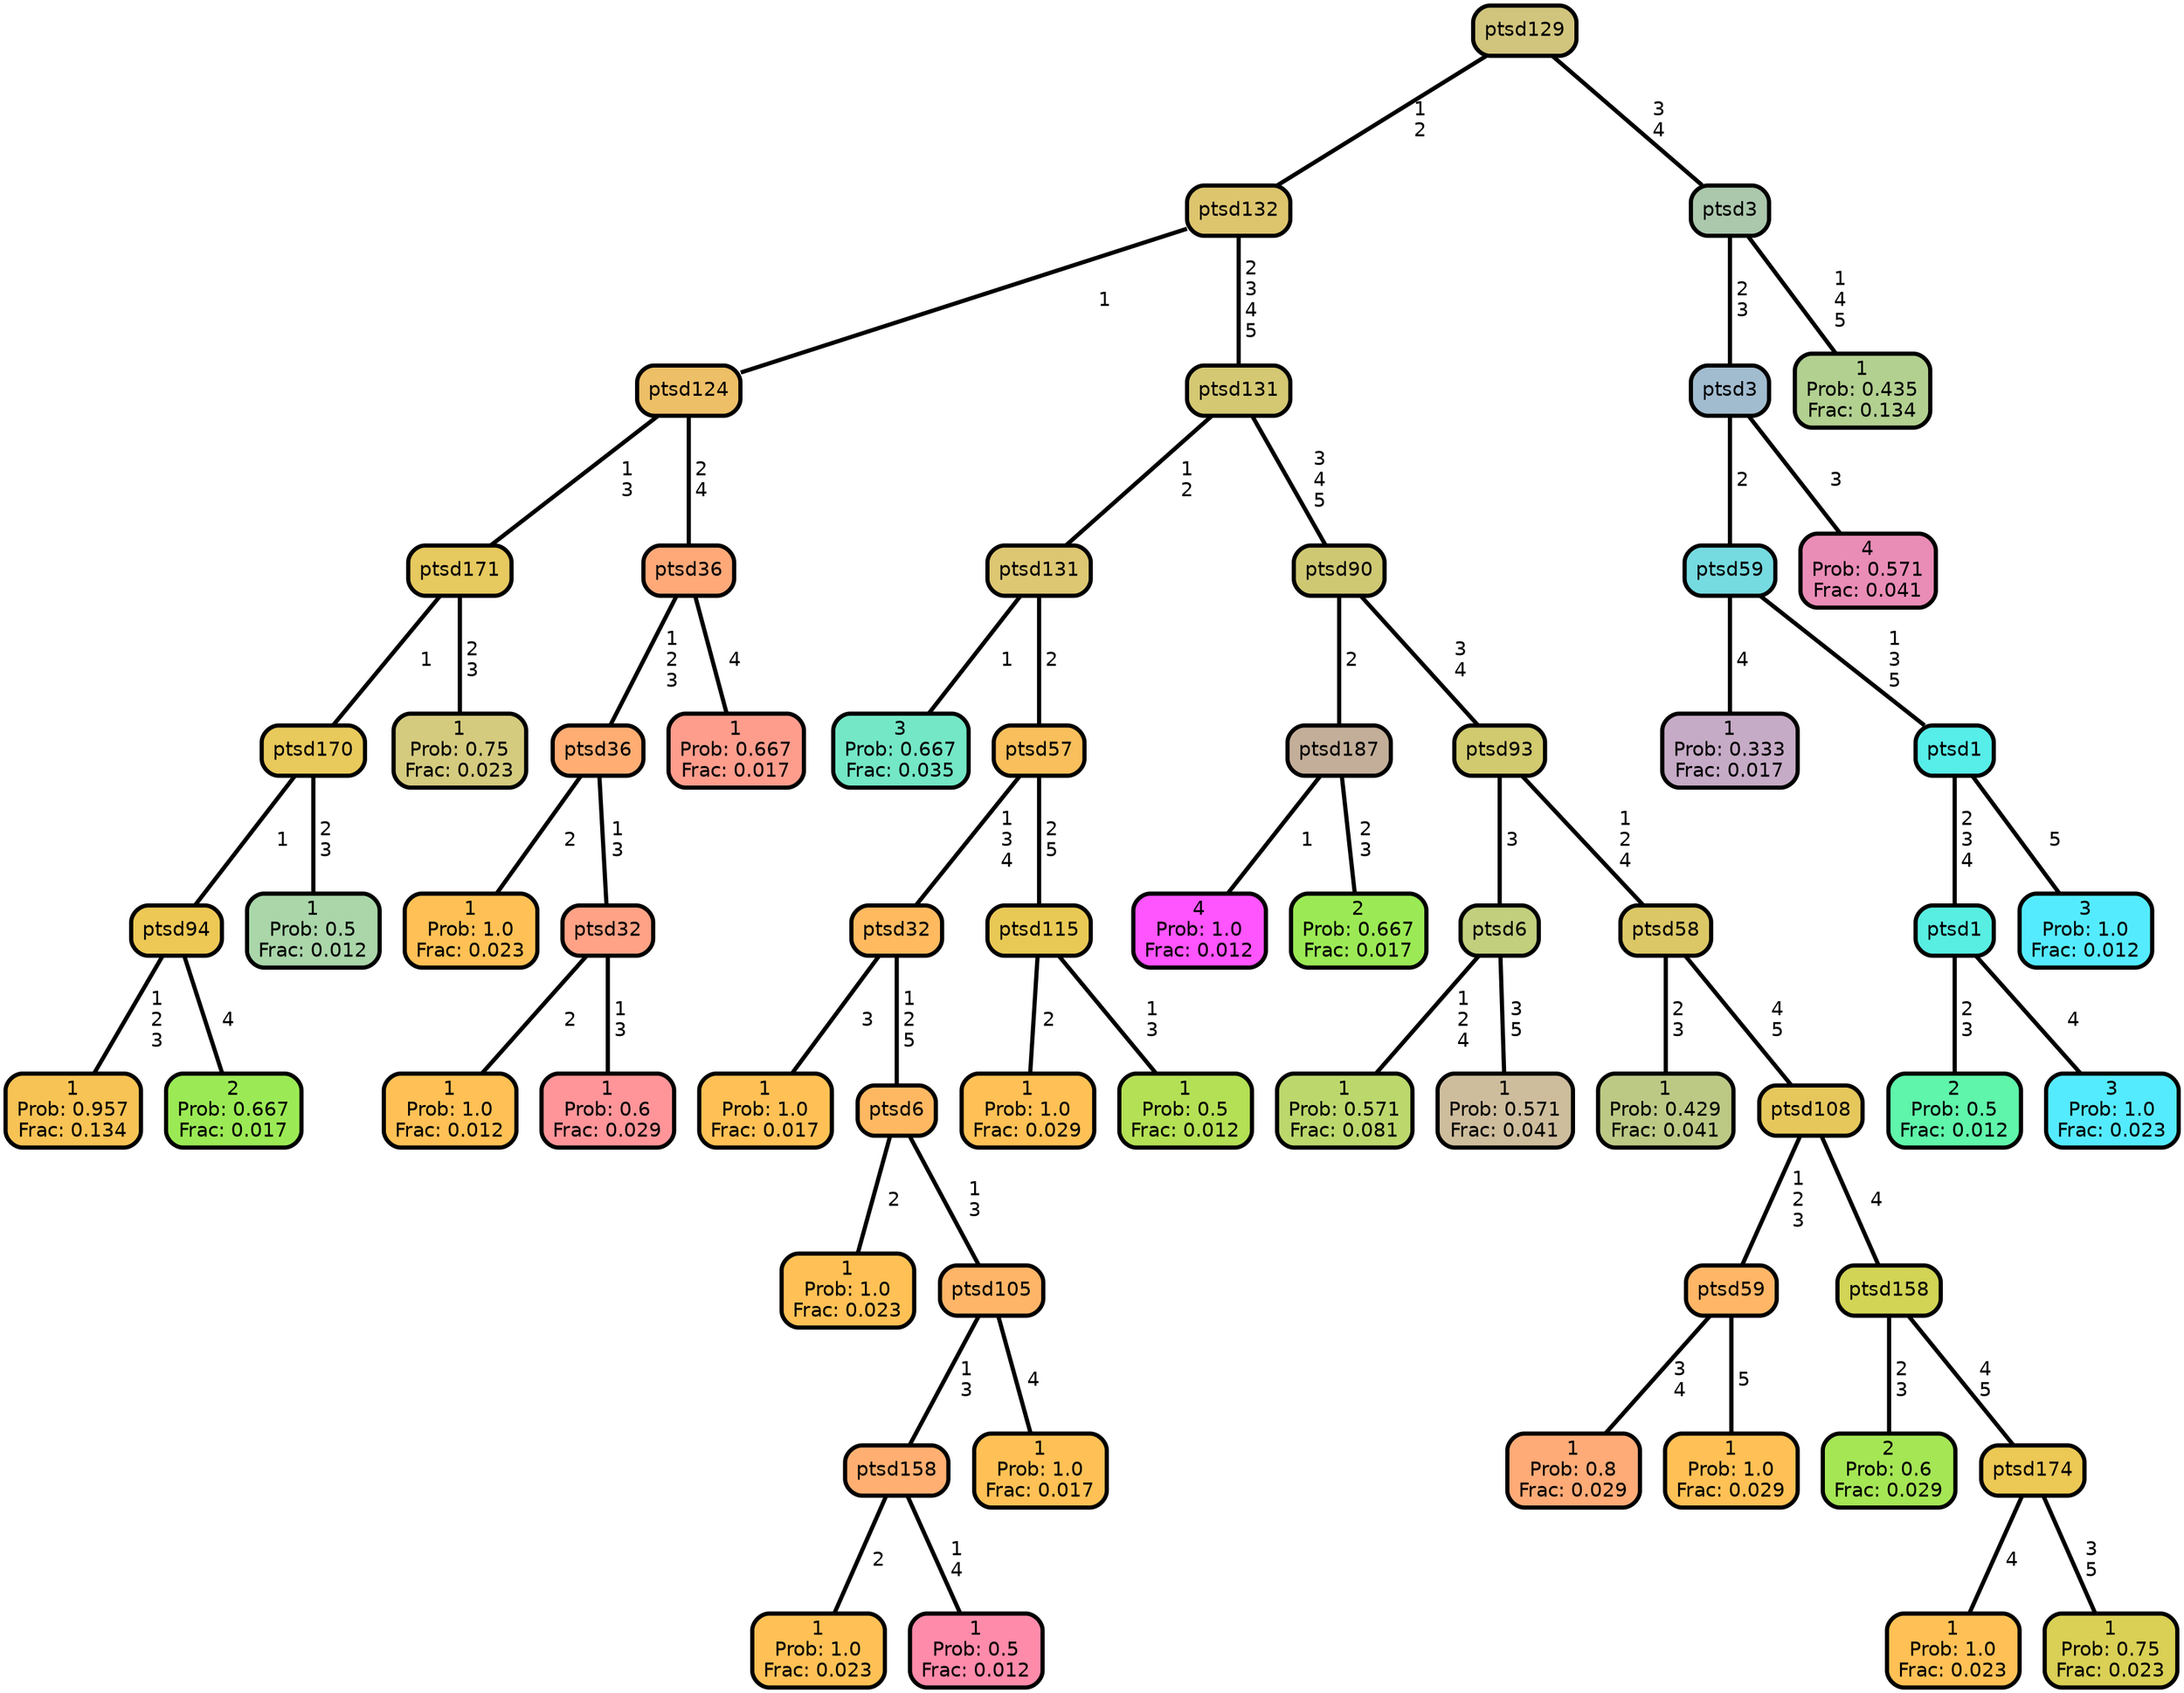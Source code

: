graph Tree {
node [shape=box, style="filled, rounded",color="black",penwidth="3",fontcolor="black",                 fontname=helvetica] ;
graph [ranksep="0 equally", splines=straight,                 bgcolor=transparent, dpi=200] ;
edge [fontname=helvetica, color=black] ;
0 [label="1
Prob: 0.957
Frac: 0.134", fillcolor="#f8c355"] ;
1 [label="ptsd94", fillcolor="#edc855"] ;
2 [label="2
Prob: 0.667
Frac: 0.017", fillcolor="#9bea55"] ;
3 [label="ptsd170", fillcolor="#e8c95b"] ;
4 [label="1
Prob: 0.5
Frac: 0.012", fillcolor="#aad6aa"] ;
5 [label="ptsd171", fillcolor="#e6c95f"] ;
6 [label="1
Prob: 0.75
Frac: 0.023", fillcolor="#d4cb7f"] ;
7 [label="ptsd124", fillcolor="#edbf67"] ;
8 [label="1
Prob: 1.0
Frac: 0.023", fillcolor="#ffc155"] ;
9 [label="ptsd36", fillcolor="#ffad73"] ;
10 [label="1
Prob: 1.0
Frac: 0.012", fillcolor="#ffc155"] ;
11 [label="ptsd32", fillcolor="#ffa285"] ;
12 [label="1
Prob: 0.6
Frac: 0.029", fillcolor="#ff9599"] ;
13 [label="ptsd36", fillcolor="#ffa979"] ;
14 [label="1
Prob: 0.667
Frac: 0.017", fillcolor="#ff9d8d"] ;
15 [label="ptsd132", fillcolor="#ddc56e"] ;
16 [label="3
Prob: 0.667
Frac: 0.035", fillcolor="#74e7c6"] ;
17 [label="ptsd131", fillcolor="#ddc772"] ;
18 [label="1
Prob: 1.0
Frac: 0.017", fillcolor="#ffc155"] ;
19 [label="ptsd32", fillcolor="#ffba5f"] ;
20 [label="1
Prob: 1.0
Frac: 0.023", fillcolor="#ffc155"] ;
21 [label="ptsd6", fillcolor="#ffb862"] ;
22 [label="1
Prob: 1.0
Frac: 0.023", fillcolor="#ffc155"] ;
23 [label="ptsd158", fillcolor="#ffaf71"] ;
24 [label="1
Prob: 0.5
Frac: 0.012", fillcolor="#ff8baa"] ;
25 [label="ptsd105", fillcolor="#ffb567"] ;
26 [label="1
Prob: 1.0
Frac: 0.017", fillcolor="#ffc155"] ;
27 [label="ptsd57", fillcolor="#f8bf5c"] ;
28 [label="1
Prob: 1.0
Frac: 0.029", fillcolor="#ffc155"] ;
29 [label="ptsd115", fillcolor="#e9c955"] ;
30 [label="1
Prob: 0.5
Frac: 0.012", fillcolor="#b4e055"] ;
31 [label="ptsd131", fillcolor="#d4c873"] ;
32 [label="4
Prob: 1.0
Frac: 0.012", fillcolor="#ff55ff"] ;
33 [label="ptsd187", fillcolor="#c3ae99"] ;
34 [label="2
Prob: 0.667
Frac: 0.017", fillcolor="#9bea55"] ;
35 [label="ptsd90", fillcolor="#cfc873"] ;
36 [label="1
Prob: 0.571
Frac: 0.081", fillcolor="#bcd86d"] ;
37 [label="ptsd6", fillcolor="#c2cf7d"] ;
38 [label="1
Prob: 0.571
Frac: 0.041", fillcolor="#cebd9d"] ;
39 [label="ptsd93", fillcolor="#d1ca6f"] ;
40 [label="1
Prob: 0.429
Frac: 0.041", fillcolor="#bcc985"] ;
41 [label="ptsd58", fillcolor="#dbc766"] ;
42 [label="1
Prob: 0.8
Frac: 0.029", fillcolor="#ffab77"] ;
43 [label="ptsd59", fillcolor="#ffb666"] ;
44 [label="1
Prob: 1.0
Frac: 0.029", fillcolor="#ffc155"] ;
45 [label="ptsd108", fillcolor="#e5c75c"] ;
46 [label="2
Prob: 0.6
Frac: 0.029", fillcolor="#a5e655"] ;
47 [label="ptsd158", fillcolor="#d1d455"] ;
48 [label="1
Prob: 1.0
Frac: 0.023", fillcolor="#ffc155"] ;
49 [label="ptsd174", fillcolor="#ecc855"] ;
50 [label="1
Prob: 0.75
Frac: 0.023", fillcolor="#d9d055"] ;
51 [label="ptsd129", fillcolor="#d1c57d"] ;
52 [label="1
Prob: 0.333
Frac: 0.017", fillcolor="#c6abc6"] ;
53 [label="ptsd59", fillcolor="#75dbe0"] ;
54 [label="2
Prob: 0.5
Frac: 0.012", fillcolor="#5ff5aa"] ;
55 [label="ptsd1", fillcolor="#58eee2"] ;
56 [label="3
Prob: 1.0
Frac: 0.023", fillcolor="#55ebff"] ;
57 [label="ptsd1", fillcolor="#57ede9"] ;
58 [label="3
Prob: 1.0
Frac: 0.012", fillcolor="#55ebff"] ;
59 [label="ptsd3", fillcolor="#a2bccf"] ;
60 [label="4
Prob: 0.571
Frac: 0.041", fillcolor="#e98cb6"] ;
61 [label="ptsd3", fillcolor="#abc7ac"] ;
62 [label="1
Prob: 0.435
Frac: 0.134", fillcolor="#b2d090"] ;
1 -- 0 [label=" 1\n 2\n 3",penwidth=3] ;
1 -- 2 [label=" 4",penwidth=3] ;
3 -- 1 [label=" 1",penwidth=3] ;
3 -- 4 [label=" 2\n 3",penwidth=3] ;
5 -- 3 [label=" 1",penwidth=3] ;
5 -- 6 [label=" 2\n 3",penwidth=3] ;
7 -- 5 [label=" 1\n 3",penwidth=3] ;
7 -- 13 [label=" 2\n 4",penwidth=3] ;
9 -- 8 [label=" 2",penwidth=3] ;
9 -- 11 [label=" 1\n 3",penwidth=3] ;
11 -- 10 [label=" 2",penwidth=3] ;
11 -- 12 [label=" 1\n 3",penwidth=3] ;
13 -- 9 [label=" 1\n 2\n 3",penwidth=3] ;
13 -- 14 [label=" 4",penwidth=3] ;
15 -- 7 [label=" 1",penwidth=3] ;
15 -- 31 [label=" 2\n 3\n 4\n 5",penwidth=3] ;
17 -- 16 [label=" 1",penwidth=3] ;
17 -- 27 [label=" 2",penwidth=3] ;
19 -- 18 [label=" 3",penwidth=3] ;
19 -- 21 [label=" 1\n 2\n 5",penwidth=3] ;
21 -- 20 [label=" 2",penwidth=3] ;
21 -- 25 [label=" 1\n 3",penwidth=3] ;
23 -- 22 [label=" 2",penwidth=3] ;
23 -- 24 [label=" 1\n 4",penwidth=3] ;
25 -- 23 [label=" 1\n 3",penwidth=3] ;
25 -- 26 [label=" 4",penwidth=3] ;
27 -- 19 [label=" 1\n 3\n 4",penwidth=3] ;
27 -- 29 [label=" 2\n 5",penwidth=3] ;
29 -- 28 [label=" 2",penwidth=3] ;
29 -- 30 [label=" 1\n 3",penwidth=3] ;
31 -- 17 [label=" 1\n 2",penwidth=3] ;
31 -- 35 [label=" 3\n 4\n 5",penwidth=3] ;
33 -- 32 [label=" 1",penwidth=3] ;
33 -- 34 [label=" 2\n 3",penwidth=3] ;
35 -- 33 [label=" 2",penwidth=3] ;
35 -- 39 [label=" 3\n 4",penwidth=3] ;
37 -- 36 [label=" 1\n 2\n 4",penwidth=3] ;
37 -- 38 [label=" 3\n 5",penwidth=3] ;
39 -- 37 [label=" 3",penwidth=3] ;
39 -- 41 [label=" 1\n 2\n 4",penwidth=3] ;
41 -- 40 [label=" 2\n 3",penwidth=3] ;
41 -- 45 [label=" 4\n 5",penwidth=3] ;
43 -- 42 [label=" 3\n 4",penwidth=3] ;
43 -- 44 [label=" 5",penwidth=3] ;
45 -- 43 [label=" 1\n 2\n 3",penwidth=3] ;
45 -- 47 [label=" 4",penwidth=3] ;
47 -- 46 [label=" 2\n 3",penwidth=3] ;
47 -- 49 [label=" 4\n 5",penwidth=3] ;
49 -- 48 [label=" 4",penwidth=3] ;
49 -- 50 [label=" 3\n 5",penwidth=3] ;
51 -- 15 [label=" 1\n 2",penwidth=3] ;
51 -- 61 [label=" 3\n 4",penwidth=3] ;
53 -- 52 [label=" 4",penwidth=3] ;
53 -- 57 [label=" 1\n 3\n 5",penwidth=3] ;
55 -- 54 [label=" 2\n 3",penwidth=3] ;
55 -- 56 [label=" 4",penwidth=3] ;
57 -- 55 [label=" 2\n 3\n 4",penwidth=3] ;
57 -- 58 [label=" 5",penwidth=3] ;
59 -- 53 [label=" 2",penwidth=3] ;
59 -- 60 [label=" 3",penwidth=3] ;
61 -- 59 [label=" 2\n 3",penwidth=3] ;
61 -- 62 [label=" 1\n 4\n 5",penwidth=3] ;
{rank = same;}}